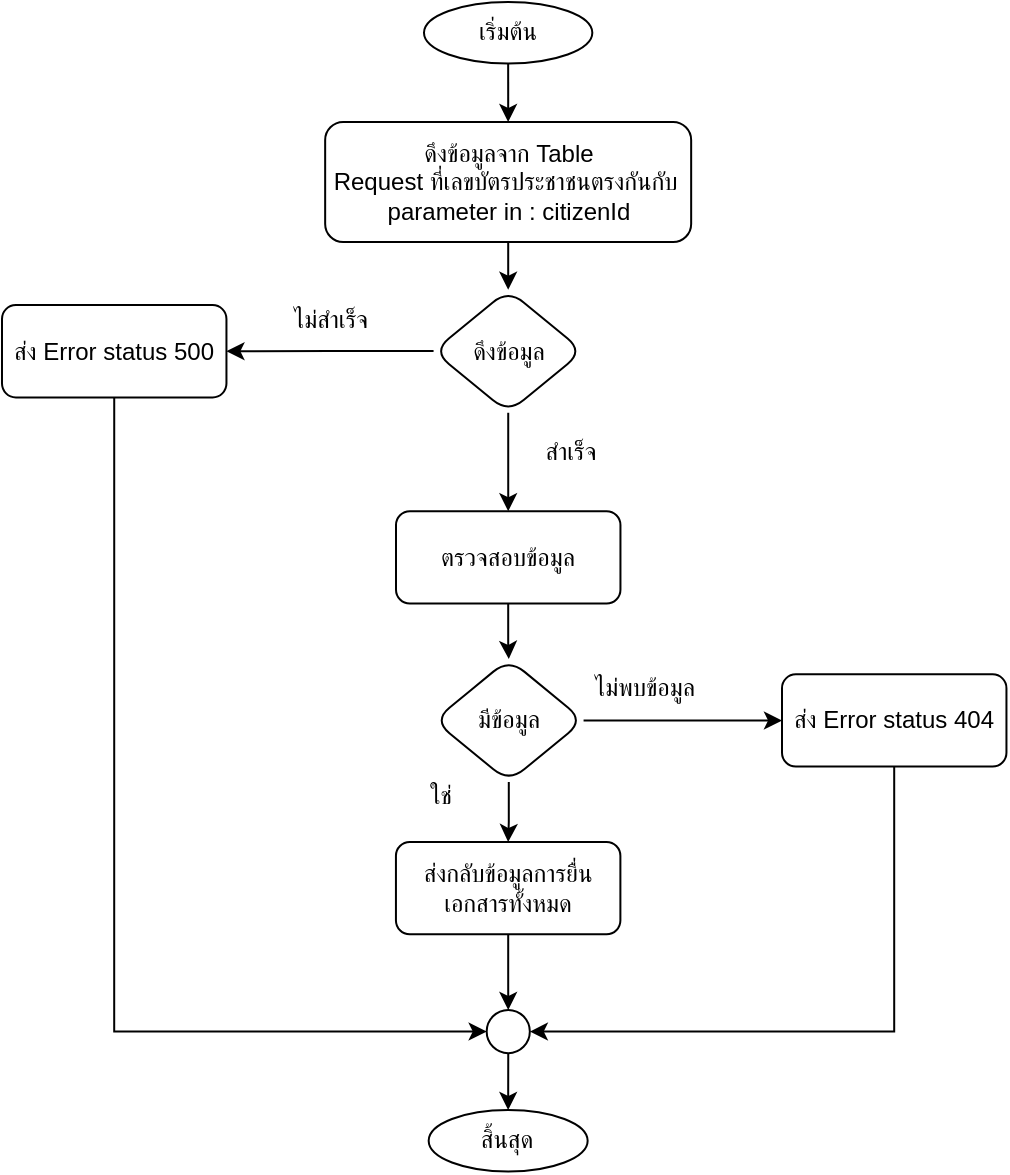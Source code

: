 <mxfile version="20.2.8" type="github">
  <diagram id="KNPTt2FtTy1nRqzTEt9b" name="หน้า-1">
    <mxGraphModel dx="1501" dy="776" grid="1" gridSize="10" guides="1" tooltips="1" connect="1" arrows="1" fold="1" page="1" pageScale="1" pageWidth="827" pageHeight="1169" math="0" shadow="0">
      <root>
        <mxCell id="0" />
        <mxCell id="1" parent="0" />
        <mxCell id="C6vSoGj43nONrzxHpojI-79" value="" style="group" vertex="1" connectable="0" parent="1">
          <mxGeometry x="162" y="30" width="502.227" height="584.767" as="geometry" />
        </mxCell>
        <mxCell id="C6vSoGj43nONrzxHpojI-55" value="ส่ง Error status 500" style="whiteSpace=wrap;html=1;rounded=1;" vertex="1" parent="C6vSoGj43nONrzxHpojI-79">
          <mxGeometry y="151.54" width="112.227" height="46.154" as="geometry" />
        </mxCell>
        <mxCell id="C6vSoGj43nONrzxHpojI-56" value="มีข้อมูล" style="rhombus;whiteSpace=wrap;html=1;rounded=1;" vertex="1" parent="C6vSoGj43nONrzxHpojI-79">
          <mxGeometry x="215.998" y="328.455" width="74.818" height="61.538" as="geometry" />
        </mxCell>
        <mxCell id="C6vSoGj43nONrzxHpojI-58" value="ส่ง Error status 404" style="whiteSpace=wrap;html=1;rounded=1;" vertex="1" parent="C6vSoGj43nONrzxHpojI-79">
          <mxGeometry x="390" y="336.147" width="112.227" height="46.154" as="geometry" />
        </mxCell>
        <mxCell id="C6vSoGj43nONrzxHpojI-59" value="" style="edgeStyle=orthogonalEdgeStyle;rounded=0;orthogonalLoop=1;jettySize=auto;html=1;endArrow=classic;endFill=1;entryX=0;entryY=0.5;entryDx=0;entryDy=0;" edge="1" parent="C6vSoGj43nONrzxHpojI-79" source="C6vSoGj43nONrzxHpojI-56" target="C6vSoGj43nONrzxHpojI-58">
          <mxGeometry relative="1" as="geometry">
            <Array as="points">
              <mxPoint x="389.998" y="358.998" />
              <mxPoint x="399.998" y="359.998" />
            </Array>
          </mxGeometry>
        </mxCell>
        <mxCell id="C6vSoGj43nONrzxHpojI-60" value="ไม่พบข้อมูล" style="text;html=1;align=center;verticalAlign=middle;resizable=0;points=[];autosize=1;strokeColor=none;fillColor=none;" vertex="1" parent="C6vSoGj43nONrzxHpojI-79">
          <mxGeometry x="280.521" y="328.454" width="80" height="30" as="geometry" />
        </mxCell>
        <mxCell id="C6vSoGj43nONrzxHpojI-61" value="ใช่" style="text;html=1;align=center;verticalAlign=middle;resizable=0;points=[];autosize=1;strokeColor=none;fillColor=none;" vertex="1" parent="C6vSoGj43nONrzxHpojI-79">
          <mxGeometry x="198.998" y="382.304" width="40" height="30" as="geometry" />
        </mxCell>
        <mxCell id="C6vSoGj43nONrzxHpojI-62" value="ส่งกลับข้อมูลการยื่นเอกสารทั้งหมด" style="whiteSpace=wrap;html=1;rounded=1;" vertex="1" parent="C6vSoGj43nONrzxHpojI-79">
          <mxGeometry x="196.972" y="419.997" width="112.227" height="46.154" as="geometry" />
        </mxCell>
        <mxCell id="C6vSoGj43nONrzxHpojI-63" value="" style="edgeStyle=orthogonalEdgeStyle;rounded=0;orthogonalLoop=1;jettySize=auto;html=1;endArrow=classic;endFill=1;entryX=0.5;entryY=0;entryDx=0;entryDy=0;" edge="1" parent="C6vSoGj43nONrzxHpojI-79" source="C6vSoGj43nONrzxHpojI-56" target="C6vSoGj43nONrzxHpojI-62">
          <mxGeometry relative="1" as="geometry">
            <mxPoint x="-103.018" y="832.305" as="targetPoint" />
          </mxGeometry>
        </mxCell>
        <mxCell id="C6vSoGj43nONrzxHpojI-64" style="edgeStyle=orthogonalEdgeStyle;rounded=0;orthogonalLoop=1;jettySize=auto;html=1;entryX=0;entryY=0.5;entryDx=0;entryDy=0;endArrow=classic;endFill=1;exitX=0.5;exitY=1;exitDx=0;exitDy=0;" edge="1" parent="C6vSoGj43nONrzxHpojI-79" source="C6vSoGj43nONrzxHpojI-55" target="C6vSoGj43nONrzxHpojI-78">
          <mxGeometry relative="1" as="geometry" />
        </mxCell>
        <mxCell id="C6vSoGj43nONrzxHpojI-65" style="edgeStyle=orthogonalEdgeStyle;rounded=0;orthogonalLoop=1;jettySize=auto;html=1;endArrow=classic;endFill=1;" edge="1" parent="C6vSoGj43nONrzxHpojI-79" source="C6vSoGj43nONrzxHpojI-62" target="C6vSoGj43nONrzxHpojI-78">
          <mxGeometry relative="1" as="geometry">
            <Array as="points" />
          </mxGeometry>
        </mxCell>
        <mxCell id="C6vSoGj43nONrzxHpojI-66" value="เริ่มต้น" style="ellipse;whiteSpace=wrap;html=1;rounded=1;glass=0;strokeWidth=1;shadow=0;" vertex="1" parent="C6vSoGj43nONrzxHpojI-79">
          <mxGeometry x="210.997" width="84.17" height="30.769" as="geometry" />
        </mxCell>
        <mxCell id="C6vSoGj43nONrzxHpojI-67" value="ดึงข้อมูลจาก Table&lt;br&gt;Request ที่เลขบัตรประชาชนตรงกันกับ&amp;nbsp; parameter in : citizenId" style="rounded=1;whiteSpace=wrap;html=1;" vertex="1" parent="C6vSoGj43nONrzxHpojI-79">
          <mxGeometry x="161.58" y="60" width="183" height="60" as="geometry" />
        </mxCell>
        <mxCell id="C6vSoGj43nONrzxHpojI-68" style="edgeStyle=orthogonalEdgeStyle;rounded=0;orthogonalLoop=1;jettySize=auto;html=1;entryX=0.5;entryY=0;entryDx=0;entryDy=0;" edge="1" parent="C6vSoGj43nONrzxHpojI-79" source="C6vSoGj43nONrzxHpojI-66" target="C6vSoGj43nONrzxHpojI-67">
          <mxGeometry relative="1" as="geometry" />
        </mxCell>
        <mxCell id="C6vSoGj43nONrzxHpojI-69" value="" style="edgeStyle=orthogonalEdgeStyle;rounded=0;orthogonalLoop=1;jettySize=auto;html=1;endArrow=classic;endFill=1;" edge="1" parent="C6vSoGj43nONrzxHpojI-79" source="C6vSoGj43nONrzxHpojI-67" target="C6vSoGj43nONrzxHpojI-72">
          <mxGeometry relative="1" as="geometry" />
        </mxCell>
        <mxCell id="C6vSoGj43nONrzxHpojI-70" value="ตรวจสอบข้อมูล" style="whiteSpace=wrap;html=1;rounded=1;" vertex="1" parent="C6vSoGj43nONrzxHpojI-79">
          <mxGeometry x="196.998" y="254.617" width="112.227" height="46.154" as="geometry" />
        </mxCell>
        <mxCell id="C6vSoGj43nONrzxHpojI-54" value="" style="edgeStyle=orthogonalEdgeStyle;rounded=0;orthogonalLoop=1;jettySize=auto;html=1;endArrow=classic;endFill=1;" edge="1" parent="C6vSoGj43nONrzxHpojI-79" source="C6vSoGj43nONrzxHpojI-70" target="C6vSoGj43nONrzxHpojI-56">
          <mxGeometry relative="1" as="geometry" />
        </mxCell>
        <mxCell id="C6vSoGj43nONrzxHpojI-71" value="" style="edgeStyle=orthogonalEdgeStyle;rounded=0;orthogonalLoop=1;jettySize=auto;html=1;endArrow=classic;endFill=1;" edge="1" parent="C6vSoGj43nONrzxHpojI-79" source="C6vSoGj43nONrzxHpojI-72" target="C6vSoGj43nONrzxHpojI-70">
          <mxGeometry relative="1" as="geometry" />
        </mxCell>
        <mxCell id="C6vSoGj43nONrzxHpojI-72" value="ดึงข้อมูล" style="rhombus;whiteSpace=wrap;html=1;rounded=1;" vertex="1" parent="C6vSoGj43nONrzxHpojI-79">
          <mxGeometry x="215.703" y="143.848" width="74.818" height="61.538" as="geometry" />
        </mxCell>
        <mxCell id="C6vSoGj43nONrzxHpojI-73" value="ไม่สำเร็จ" style="text;html=1;align=center;verticalAlign=middle;resizable=0;points=[];autosize=1;strokeColor=none;fillColor=none;" vertex="1" parent="C6vSoGj43nONrzxHpojI-79">
          <mxGeometry x="129.001" y="143.852" width="70" height="30" as="geometry" />
        </mxCell>
        <mxCell id="C6vSoGj43nONrzxHpojI-74" value="สำเร็จ" style="text;html=1;align=center;verticalAlign=middle;resizable=0;points=[];autosize=1;strokeColor=none;fillColor=none;" vertex="1" parent="C6vSoGj43nONrzxHpojI-79">
          <mxGeometry x="259.224" y="210.001" width="50" height="30" as="geometry" />
        </mxCell>
        <mxCell id="C6vSoGj43nONrzxHpojI-75" value="" style="group" vertex="1" connectable="0" parent="C6vSoGj43nONrzxHpojI-79">
          <mxGeometry x="213.334" y="503.994" width="79.494" height="80.773" as="geometry" />
        </mxCell>
        <mxCell id="C6vSoGj43nONrzxHpojI-76" value="สิ้นสุด" style="ellipse;whiteSpace=wrap;html=1;rounded=1;glass=0;strokeWidth=1;shadow=0;" vertex="1" parent="C6vSoGj43nONrzxHpojI-75">
          <mxGeometry y="50.004" width="79.494" height="30.769" as="geometry" />
        </mxCell>
        <mxCell id="C6vSoGj43nONrzxHpojI-77" value="" style="edgeStyle=orthogonalEdgeStyle;rounded=0;orthogonalLoop=1;jettySize=auto;html=1;endArrow=classic;endFill=1;" edge="1" parent="C6vSoGj43nONrzxHpojI-75" source="C6vSoGj43nONrzxHpojI-78" target="C6vSoGj43nONrzxHpojI-76">
          <mxGeometry relative="1" as="geometry" />
        </mxCell>
        <mxCell id="C6vSoGj43nONrzxHpojI-78" value="" style="ellipse;whiteSpace=wrap;html=1;aspect=fixed;" vertex="1" parent="C6vSoGj43nONrzxHpojI-75">
          <mxGeometry x="29.001" width="21.582" height="21.582" as="geometry" />
        </mxCell>
        <mxCell id="C6vSoGj43nONrzxHpojI-53" style="edgeStyle=orthogonalEdgeStyle;rounded=0;orthogonalLoop=1;jettySize=auto;html=1;entryX=1;entryY=0.5;entryDx=0;entryDy=0;endArrow=classic;endFill=1;" edge="1" parent="C6vSoGj43nONrzxHpojI-79" source="C6vSoGj43nONrzxHpojI-72" target="C6vSoGj43nONrzxHpojI-55">
          <mxGeometry relative="1" as="geometry" />
        </mxCell>
        <mxCell id="C6vSoGj43nONrzxHpojI-57" style="edgeStyle=orthogonalEdgeStyle;rounded=0;orthogonalLoop=1;jettySize=auto;html=1;entryX=1;entryY=0.5;entryDx=0;entryDy=0;endArrow=classic;endFill=1;" edge="1" parent="C6vSoGj43nONrzxHpojI-79" source="C6vSoGj43nONrzxHpojI-58" target="C6vSoGj43nONrzxHpojI-78">
          <mxGeometry relative="1" as="geometry">
            <Array as="points">
              <mxPoint x="445.998" y="514.998" />
            </Array>
          </mxGeometry>
        </mxCell>
      </root>
    </mxGraphModel>
  </diagram>
</mxfile>
